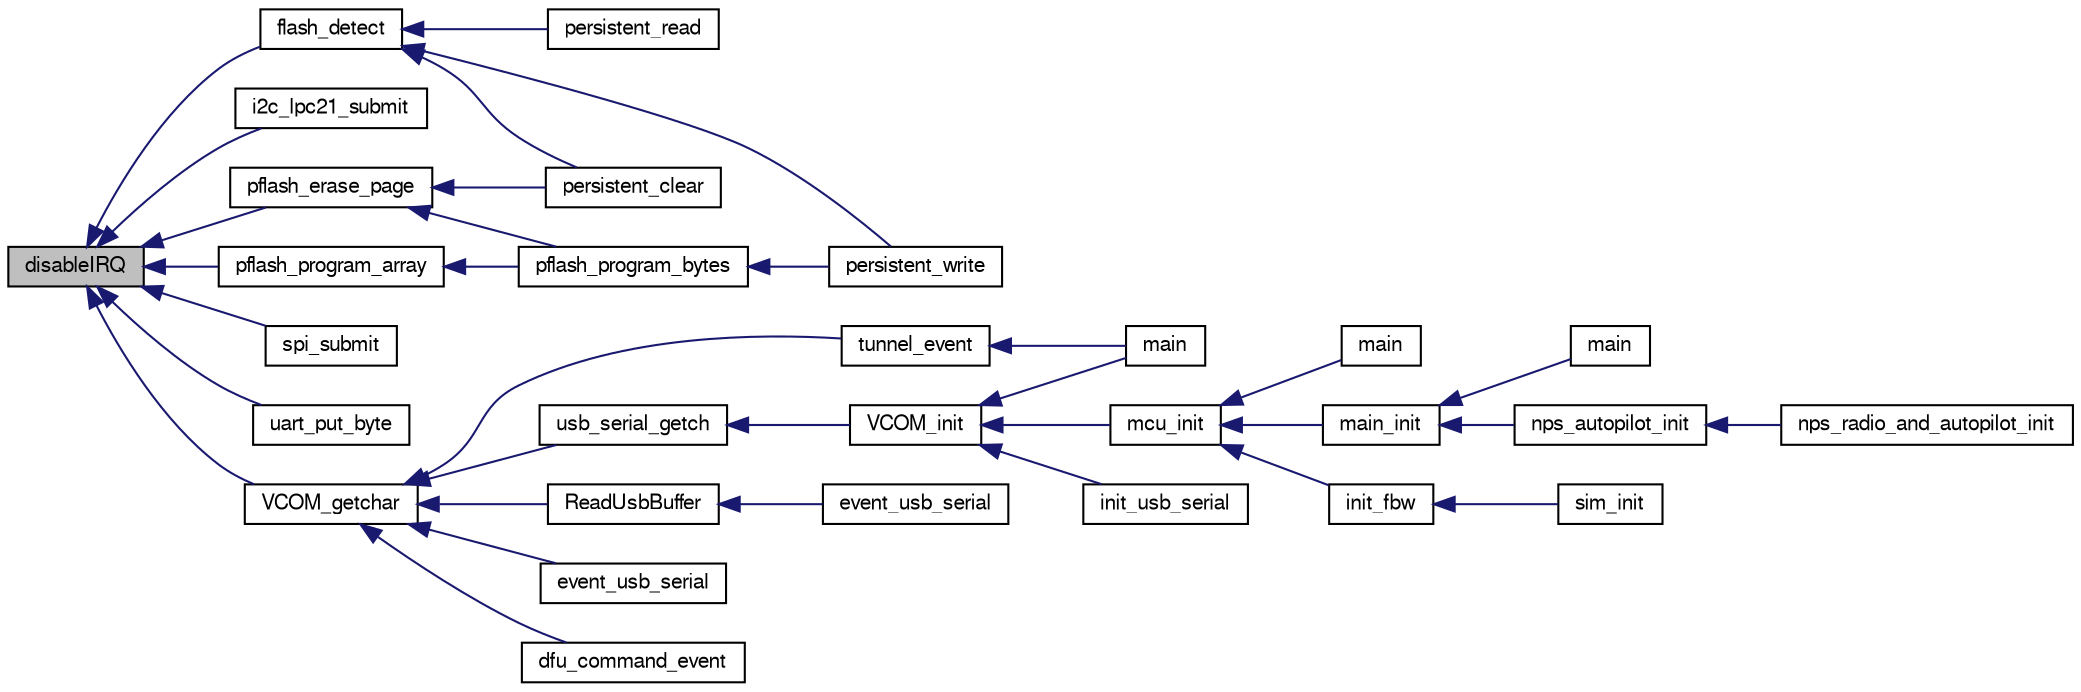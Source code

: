 digraph "disableIRQ"
{
  edge [fontname="FreeSans",fontsize="10",labelfontname="FreeSans",labelfontsize="10"];
  node [fontname="FreeSans",fontsize="10",shape=record];
  rankdir="LR";
  Node1 [label="disableIRQ",height=0.2,width=0.4,color="black", fillcolor="grey75", style="filled", fontcolor="black"];
  Node1 -> Node2 [dir="back",color="midnightblue",fontsize="10",style="solid",fontname="FreeSans"];
  Node2 [label="flash_detect",height=0.2,width=0.4,color="black", fillcolor="white", style="filled",URL="$lpc21_2subsystems_2settings__arch_8c.html#ad823eefc2cb06fb3581e165cabbbc053"];
  Node2 -> Node3 [dir="back",color="midnightblue",fontsize="10",style="solid",fontname="FreeSans"];
  Node3 [label="persistent_clear",height=0.2,width=0.4,color="black", fillcolor="white", style="filled",URL="$lpc21_2subsystems_2settings__arch_8c.html#a96bbf08af032ab9c1e7c15c66eb2d513"];
  Node2 -> Node4 [dir="back",color="midnightblue",fontsize="10",style="solid",fontname="FreeSans"];
  Node4 [label="persistent_read",height=0.2,width=0.4,color="black", fillcolor="white", style="filled",URL="$lpc21_2subsystems_2settings__arch_8c.html#a6d60026540670a5fc2ac03dee06c791e"];
  Node2 -> Node5 [dir="back",color="midnightblue",fontsize="10",style="solid",fontname="FreeSans"];
  Node5 [label="persistent_write",height=0.2,width=0.4,color="black", fillcolor="white", style="filled",URL="$lpc21_2subsystems_2settings__arch_8c.html#a069b2bcf8fcf2d115466efa163c7583e"];
  Node1 -> Node6 [dir="back",color="midnightblue",fontsize="10",style="solid",fontname="FreeSans"];
  Node6 [label="i2c_lpc21_submit",height=0.2,width=0.4,color="black", fillcolor="white", style="filled",URL="$lpc21_2mcu__periph_2i2c__arch_8c.html#a9c42e9878770c0799bee2c001f2a6151"];
  Node1 -> Node7 [dir="back",color="midnightblue",fontsize="10",style="solid",fontname="FreeSans"];
  Node7 [label="pflash_erase_page",height=0.2,width=0.4,color="black", fillcolor="white", style="filled",URL="$lpc21_2subsystems_2settings__arch_8c.html#a0c1ad7afd13542ed562e34d271f70200"];
  Node7 -> Node3 [dir="back",color="midnightblue",fontsize="10",style="solid",fontname="FreeSans"];
  Node7 -> Node8 [dir="back",color="midnightblue",fontsize="10",style="solid",fontname="FreeSans"];
  Node8 [label="pflash_program_bytes",height=0.2,width=0.4,color="black", fillcolor="white", style="filled",URL="$lpc21_2subsystems_2settings__arch_8c.html#ad0920fb7b78f3fea6b76c53ea0cd61b0"];
  Node8 -> Node5 [dir="back",color="midnightblue",fontsize="10",style="solid",fontname="FreeSans"];
  Node1 -> Node9 [dir="back",color="midnightblue",fontsize="10",style="solid",fontname="FreeSans"];
  Node9 [label="pflash_program_array",height=0.2,width=0.4,color="black", fillcolor="white", style="filled",URL="$lpc21_2subsystems_2settings__arch_8c.html#ad8bba057f6e6c970367af049d0fed019"];
  Node9 -> Node8 [dir="back",color="midnightblue",fontsize="10",style="solid",fontname="FreeSans"];
  Node1 -> Node10 [dir="back",color="midnightblue",fontsize="10",style="solid",fontname="FreeSans"];
  Node10 [label="spi_submit",height=0.2,width=0.4,color="black", fillcolor="white", style="filled",URL="$group__spi.html#ga5d383931766cb373ebad0b8bc26d439d",tooltip="Submit a spi transaction. "];
  Node1 -> Node11 [dir="back",color="midnightblue",fontsize="10",style="solid",fontname="FreeSans"];
  Node11 [label="uart_put_byte",height=0.2,width=0.4,color="black", fillcolor="white", style="filled",URL="$lpc21_2mcu__periph_2uart__arch_8c.html#a47d332312effc31e88e688471daf02a5",tooltip="Uart transmit implementation. "];
  Node1 -> Node12 [dir="back",color="midnightblue",fontsize="10",style="solid",fontname="FreeSans"];
  Node12 [label="VCOM_getchar",height=0.2,width=0.4,color="black", fillcolor="white", style="filled",URL="$usb__serial_8h.html#a184633f63ad351d8e70857d9e5ba4a3e",tooltip="Reads one character from VCOM port. "];
  Node12 -> Node13 [dir="back",color="midnightblue",fontsize="10",style="solid",fontname="FreeSans"];
  Node13 [label="usb_serial_getch",height=0.2,width=0.4,color="black", fillcolor="white", style="filled",URL="$lpc21_2usb__ser__hw_8c.html#ad20f86d5fa3af479482b8a7571d7953b"];
  Node13 -> Node14 [dir="back",color="midnightblue",fontsize="10",style="solid",fontname="FreeSans"];
  Node14 [label="VCOM_init",height=0.2,width=0.4,color="black", fillcolor="white", style="filled",URL="$usb__serial_8h.html#a96a54f28bfc8bc28963cd2fac74609cd"];
  Node14 -> Node15 [dir="back",color="midnightblue",fontsize="10",style="solid",fontname="FreeSans"];
  Node15 [label="main",height=0.2,width=0.4,color="black", fillcolor="white", style="filled",URL="$usb__tunnel_8c.html#a840291bc02cba5474a4cb46a9b9566fe"];
  Node14 -> Node16 [dir="back",color="midnightblue",fontsize="10",style="solid",fontname="FreeSans"];
  Node16 [label="mcu_init",height=0.2,width=0.4,color="black", fillcolor="white", style="filled",URL="$group__mcu__periph.html#ga9af744358ff4b1e3e33d7dd170862f9b",tooltip="Microcontroller peripherals initialization. "];
  Node16 -> Node17 [dir="back",color="midnightblue",fontsize="10",style="solid",fontname="FreeSans"];
  Node17 [label="main",height=0.2,width=0.4,color="black", fillcolor="white", style="filled",URL="$lpc21_2uart__tunnel_8c.html#a3c04138a5bfe5d72780bb7e82a18e627"];
  Node16 -> Node18 [dir="back",color="midnightblue",fontsize="10",style="solid",fontname="FreeSans"];
  Node18 [label="main_init",height=0.2,width=0.4,color="black", fillcolor="white", style="filled",URL="$demo__ahrs__actuators_8c.html#afaa8374e20b79aaf7cfcea5ad9467ab1"];
  Node18 -> Node19 [dir="back",color="midnightblue",fontsize="10",style="solid",fontname="FreeSans"];
  Node19 [label="main",height=0.2,width=0.4,color="black", fillcolor="white", style="filled",URL="$demo__ahrs__actuators_8c.html#a840291bc02cba5474a4cb46a9b9566fe"];
  Node18 -> Node20 [dir="back",color="midnightblue",fontsize="10",style="solid",fontname="FreeSans"];
  Node20 [label="nps_autopilot_init",height=0.2,width=0.4,color="black", fillcolor="white", style="filled",URL="$nps__autopilot__rotorcraft_8c.html#a3348493e992edd2442581c1d09446b4b"];
  Node20 -> Node21 [dir="back",color="midnightblue",fontsize="10",style="solid",fontname="FreeSans"];
  Node21 [label="nps_radio_and_autopilot_init",height=0.2,width=0.4,color="black", fillcolor="white", style="filled",URL="$nps__main__hitl_8c.html#a72ef549ee35deec8c017e83d9de38f66"];
  Node16 -> Node22 [dir="back",color="midnightblue",fontsize="10",style="solid",fontname="FreeSans"];
  Node22 [label="init_fbw",height=0.2,width=0.4,color="black", fillcolor="white", style="filled",URL="$fixedwing_2main__fbw_8h.html#ad86b7fe577a2414df2c7a5a9222aa45a"];
  Node22 -> Node23 [dir="back",color="midnightblue",fontsize="10",style="solid",fontname="FreeSans"];
  Node23 [label="sim_init",height=0.2,width=0.4,color="black", fillcolor="white", style="filled",URL="$sim__ap_8c.html#a739fbef2e03619a863b4d7fd8d0da157"];
  Node14 -> Node24 [dir="back",color="midnightblue",fontsize="10",style="solid",fontname="FreeSans"];
  Node24 [label="init_usb_serial",height=0.2,width=0.4,color="black", fillcolor="white", style="filled",URL="$usb__serial__stm32__example1_8c.html#ac73c5eebbfb361dcbf74a648eda5e007",tooltip="Init module, call VCOM_init() from here. "];
  Node12 -> Node25 [dir="back",color="midnightblue",fontsize="10",style="solid",fontname="FreeSans"];
  Node25 [label="tunnel_event",height=0.2,width=0.4,color="black", fillcolor="white", style="filled",URL="$usb__tunnel_8c.html#a716cf006b01443e43d0c22bace6803c6"];
  Node25 -> Node15 [dir="back",color="midnightblue",fontsize="10",style="solid",fontname="FreeSans"];
  Node12 -> Node26 [dir="back",color="midnightblue",fontsize="10",style="solid",fontname="FreeSans"];
  Node26 [label="ReadUsbBuffer",height=0.2,width=0.4,color="black", fillcolor="white", style="filled",URL="$usb__serial__stm32__example1_8c.html#a37712c8618bb3ae74339fb687cddd9e5",tooltip="Helper function. "];
  Node26 -> Node27 [dir="back",color="midnightblue",fontsize="10",style="solid",fontname="FreeSans"];
  Node27 [label="event_usb_serial",height=0.2,width=0.4,color="black", fillcolor="white", style="filled",URL="$usb__serial__stm32__example1_8c.html#ad7375129249cec3fa89fdd090b50f611",tooltip="Call VCOM_poll() from module event function. "];
  Node12 -> Node28 [dir="back",color="midnightblue",fontsize="10",style="solid",fontname="FreeSans"];
  Node28 [label="event_usb_serial",height=0.2,width=0.4,color="black", fillcolor="white", style="filled",URL="$usb__serial__stm32__example2_8c.html#ad7375129249cec3fa89fdd090b50f611",tooltip="Call VCOM_poll() from module event function. "];
  Node12 -> Node29 [dir="back",color="midnightblue",fontsize="10",style="solid",fontname="FreeSans"];
  Node29 [label="dfu_command_event",height=0.2,width=0.4,color="black", fillcolor="white", style="filled",URL="$dfu__command_8h.html#ae2fc0a13f5fdbae95b0c015530c3786c"];
}
